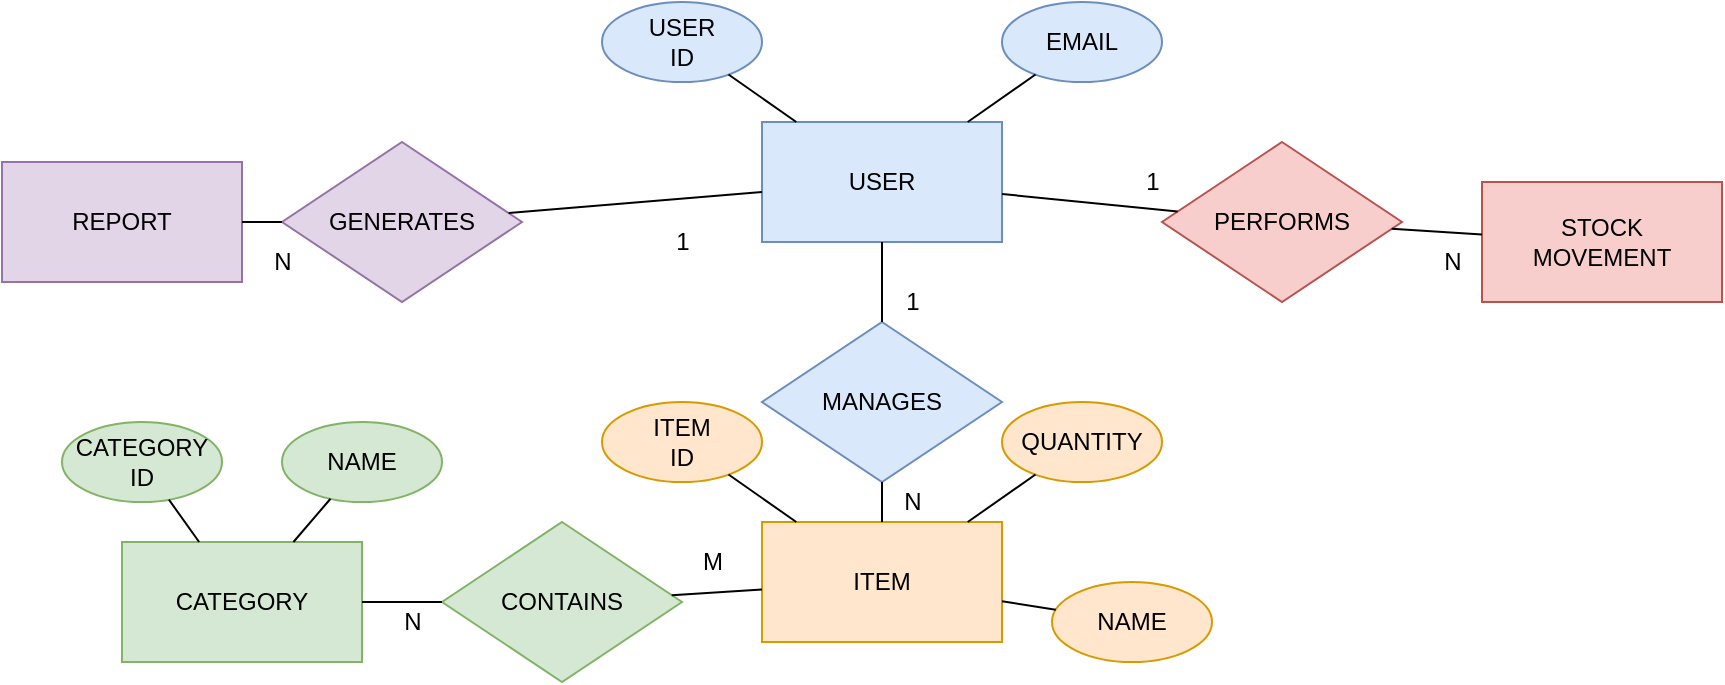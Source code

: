 <mxfile version="26.2.13" pages="2">
  <diagram name="ERD" id="ERD">
    <mxGraphModel dx="1100" dy="580" grid="1" gridSize="10" guides="1" tooltips="1" connect="1" arrows="1" fold="1" page="1" pageScale="1" pageWidth="1169" pageHeight="827" math="0" shadow="0">
      <root>
        <mxCell id="0" />
        <mxCell id="erd_root" parent="0" />
        <mxCell id="erd_user" value="USER" style="whiteSpace=wrap;html=1;fillColor=#dae8fc;strokeColor=#6c8ebf;" parent="erd_root" vertex="1">
          <mxGeometry x="400" y="100" width="120" height="60" as="geometry" />
        </mxCell>
        <mxCell id="erd_category" value="CATEGORY" style="whiteSpace=wrap;html=1;fillColor=#d5e8d4;strokeColor=#82b366;" parent="erd_root" vertex="1">
          <mxGeometry x="80" y="310" width="120" height="60" as="geometry" />
        </mxCell>
        <mxCell id="erd_item" value="ITEM" style="whiteSpace=wrap;html=1;fillColor=#ffe6cc;strokeColor=#d79b00;" parent="erd_root" vertex="1">
          <mxGeometry x="400" y="300" width="120" height="60" as="geometry" />
        </mxCell>
        <mxCell id="erd_stockmovement" value="STOCK&#xa;MOVEMENT" style="whiteSpace=wrap;html=1;fillColor=#f8cecc;strokeColor=#b85450;" parent="erd_root" vertex="1">
          <mxGeometry x="760" y="130" width="120" height="60" as="geometry" />
        </mxCell>
        <mxCell id="erd_report" value="REPORT" style="whiteSpace=wrap;html=1;fillColor=#e1d5e7;strokeColor=#9673a6;" parent="erd_root" vertex="1">
          <mxGeometry x="20" y="120" width="120" height="60" as="geometry" />
        </mxCell>
        <mxCell id="erd_userid" value="USER&#xa;ID" style="ellipse;whiteSpace=wrap;html=1;fillColor=#dae8fc;strokeColor=#6c8ebf;" parent="erd_root" vertex="1">
          <mxGeometry x="320" y="40" width="80" height="40" as="geometry" />
        </mxCell>
        <mxCell id="erd_email" value="EMAIL" style="ellipse;whiteSpace=wrap;html=1;fillColor=#dae8fc;strokeColor=#6c8ebf;" parent="erd_root" vertex="1">
          <mxGeometry x="520" y="40" width="80" height="40" as="geometry" />
        </mxCell>
        <mxCell id="erd_categoryid" value="CATEGORY&#xa;ID" style="ellipse;whiteSpace=wrap;html=1;fillColor=#d5e8d4;strokeColor=#82b366;" parent="erd_root" vertex="1">
          <mxGeometry x="50" y="250" width="80" height="40" as="geometry" />
        </mxCell>
        <mxCell id="erd_categoryname" value="NAME" style="ellipse;whiteSpace=wrap;html=1;fillColor=#d5e8d4;strokeColor=#82b366;" parent="erd_root" vertex="1">
          <mxGeometry x="160" y="250" width="80" height="40" as="geometry" />
        </mxCell>
        <mxCell id="erd_itemid" value="ITEM&#xa;ID" style="ellipse;whiteSpace=wrap;html=1;fillColor=#ffe6cc;strokeColor=#d79b00;" parent="erd_root" vertex="1">
          <mxGeometry x="320" y="240" width="80" height="40" as="geometry" />
        </mxCell>
        <mxCell id="erd_itemname" value="NAME" style="ellipse;whiteSpace=wrap;html=1;fillColor=#ffe6cc;strokeColor=#d79b00;" parent="erd_root" vertex="1">
          <mxGeometry x="545" y="330" width="80" height="40" as="geometry" />
        </mxCell>
        <mxCell id="erd_quantity" value="QUANTITY" style="ellipse;whiteSpace=wrap;html=1;fillColor=#ffe6cc;strokeColor=#d79b00;" parent="erd_root" vertex="1">
          <mxGeometry x="520" y="240" width="80" height="40" as="geometry" />
        </mxCell>
        <mxCell id="erd_manages" value="MANAGES" style="rhombus;whiteSpace=wrap;html=1;fillColor=#dae8fc;strokeColor=#6c8ebf;" parent="erd_root" vertex="1">
          <mxGeometry x="400" y="200" width="120" height="80" as="geometry" />
        </mxCell>
        <mxCell id="erd_contains" value="CONTAINS" style="rhombus;whiteSpace=wrap;html=1;fillColor=#d5e8d4;strokeColor=#82b366;" parent="erd_root" vertex="1">
          <mxGeometry x="240" y="300" width="120" height="80" as="geometry" />
        </mxCell>
        <mxCell id="erd_performs" value="PERFORMS" style="rhombus;whiteSpace=wrap;html=1;fillColor=#f8cecc;strokeColor=#b85450;" parent="erd_root" vertex="1">
          <mxGeometry x="600" y="110" width="120" height="80" as="geometry" />
        </mxCell>
        <mxCell id="erd_generates" value="GENERATES" style="rhombus;whiteSpace=wrap;html=1;fillColor=#e1d5e7;strokeColor=#9673a6;" parent="erd_root" vertex="1">
          <mxGeometry x="160" y="110" width="120" height="80" as="geometry" />
        </mxCell>
        <mxCell id="erd_conn_userid" value="" style="endArrow=none;html=1;rounded=0;" parent="erd_root" source="erd_user" target="erd_userid" edge="1">
          <mxGeometry relative="1" as="geometry" />
        </mxCell>
        <mxCell id="erd_conn_email" value="" style="endArrow=none;html=1;rounded=0;" parent="erd_root" source="erd_user" target="erd_email" edge="1">
          <mxGeometry relative="1" as="geometry" />
        </mxCell>
        <mxCell id="erd_conn_categoryid" value="" style="endArrow=none;html=1;rounded=0;" parent="erd_root" source="erd_category" target="erd_categoryid" edge="1">
          <mxGeometry relative="1" as="geometry" />
        </mxCell>
        <mxCell id="erd_conn_categoryname" value="" style="endArrow=none;html=1;rounded=0;" parent="erd_root" source="erd_category" target="erd_categoryname" edge="1">
          <mxGeometry relative="1" as="geometry" />
        </mxCell>
        <mxCell id="erd_conn_itemid" value="" style="endArrow=none;html=1;rounded=0;" parent="erd_root" source="erd_item" target="erd_itemid" edge="1">
          <mxGeometry relative="1" as="geometry" />
        </mxCell>
        <mxCell id="erd_conn_itemname" value="" style="endArrow=none;html=1;rounded=0;" parent="erd_root" source="erd_item" target="erd_itemname" edge="1">
          <mxGeometry relative="1" as="geometry" />
        </mxCell>
        <mxCell id="erd_conn_quantity" value="" style="endArrow=none;html=1;rounded=0;" parent="erd_root" source="erd_item" target="erd_quantity" edge="1">
          <mxGeometry relative="1" as="geometry" />
        </mxCell>
        <mxCell id="erd_conn_user_manages" value="" style="endArrow=none;html=1;rounded=0;" parent="erd_root" source="erd_user" target="erd_manages" edge="1">
          <mxGeometry relative="1" as="geometry" />
        </mxCell>
        <mxCell id="erd_cardinality_1" value="1" style="text;html=1;align=center;verticalAlign=middle;resizable=0;points=[];autosize=1;" parent="erd_root" vertex="1">
          <mxGeometry x="460" y="180" width="30" height="20" as="geometry" />
        </mxCell>
        <mxCell id="erd_conn_manages_item" value="" style="endArrow=none;html=1;rounded=0;" parent="erd_root" source="erd_manages" target="erd_item" edge="1">
          <mxGeometry relative="1" as="geometry" />
        </mxCell>
        <mxCell id="erd_cardinality_n" value="N" style="text;html=1;align=center;verticalAlign=middle;resizable=0;points=[];autosize=1;" parent="erd_root" vertex="1">
          <mxGeometry x="460" y="280" width="30" height="20" as="geometry" />
        </mxCell>
        <mxCell id="erd_conn_category_contains" value="" style="endArrow=none;html=1;rounded=0;" parent="erd_root" source="erd_category" target="erd_contains" edge="1">
          <mxGeometry relative="1" as="geometry" />
        </mxCell>
        <mxCell id="erd_cardinality_m" value="M" style="text;html=1;align=center;verticalAlign=middle;resizable=0;points=[];autosize=1;" parent="erd_root" vertex="1">
          <mxGeometry x="360" y="310" width="30" height="20" as="geometry" />
        </mxCell>
        <mxCell id="erd_conn_contains_item" value="" style="endArrow=none;html=1;rounded=0;" parent="erd_root" source="erd_contains" target="erd_item" edge="1">
          <mxGeometry relative="1" as="geometry" />
        </mxCell>
        <mxCell id="erd_cardinality_n_2" value="N" style="text;html=1;align=center;verticalAlign=middle;resizable=0;points=[];autosize=1;" parent="erd_root" vertex="1">
          <mxGeometry x="210" y="340" width="30" height="20" as="geometry" />
        </mxCell>
        <mxCell id="erd_conn_user_performs" value="" style="endArrow=none;html=1;rounded=0;" parent="erd_root" source="erd_user" target="erd_performs" edge="1">
          <mxGeometry relative="1" as="geometry" />
        </mxCell>
        <mxCell id="erd_cardinality_1_2" value="1" style="text;html=1;align=center;verticalAlign=middle;resizable=0;points=[];autosize=1;" parent="erd_root" vertex="1">
          <mxGeometry x="580" y="120" width="30" height="20" as="geometry" />
        </mxCell>
        <mxCell id="erd_conn_performs_stockmovement" value="" style="endArrow=none;html=1;rounded=0;" parent="erd_root" source="erd_performs" target="erd_stockmovement" edge="1">
          <mxGeometry relative="1" as="geometry" />
        </mxCell>
        <mxCell id="erd_cardinality_n_3" value="N" style="text;html=1;align=center;verticalAlign=middle;resizable=0;points=[];autosize=1;" parent="erd_root" vertex="1">
          <mxGeometry x="730" y="160" width="30" height="20" as="geometry" />
        </mxCell>
        <mxCell id="erd_conn_user_generates" value="" style="endArrow=none;html=1;rounded=0;" parent="erd_root" source="erd_user" target="erd_generates" edge="1">
          <mxGeometry relative="1" as="geometry" />
        </mxCell>
        <mxCell id="erd_cardinality_1_4" value="1" style="text;html=1;align=center;verticalAlign=middle;resizable=0;points=[];autosize=1;" parent="erd_root" vertex="1">
          <mxGeometry x="345" y="150" width="30" height="20" as="geometry" />
        </mxCell>
        <mxCell id="erd_conn_generates_report" value="" style="endArrow=none;html=1;rounded=0;" parent="erd_root" source="erd_generates" target="erd_report" edge="1">
          <mxGeometry relative="1" as="geometry" />
        </mxCell>
        <mxCell id="erd_cardinality_n_5" value="N" style="text;html=1;align=center;verticalAlign=middle;resizable=0;points=[];autosize=1;" parent="erd_root" vertex="1">
          <mxGeometry x="145" y="160" width="30" height="20" as="geometry" />
        </mxCell>
      </root>
    </mxGraphModel>
  </diagram>
  <diagram name="DFD" id="DFD">
    <mxGraphModel dx="1100" dy="580" grid="1" gridSize="10" guides="1" tooltips="1" connect="1" arrows="1" fold="1" page="1" pageScale="1" pageWidth="1169" pageHeight="827" math="0" shadow="0">
      <root>
        <mxCell id="0" />
        <mxCell id="dfd_root" parent="0" />
        <mxCell id="dfd_user" value="USER" style="whiteSpace=wrap;html=1;" parent="dfd_root" vertex="1">
          <mxGeometry x="100" y="200" width="120" height="60" as="geometry" />
        </mxCell>
        <mxCell id="dfd_auth1" value="1.0&#xa;AUTHENTICATION" style="whiteSpace=wrap;html=1;" parent="dfd_root" vertex="1">
          <mxGeometry x="300" y="100" width="120" height="60" as="geometry" />
        </mxCell>
        <mxCell id="dfd_inventory2" value="2.0&#xa;INVENTORY" style="whiteSpace=wrap;html=1;" parent="dfd_root" vertex="1">
          <mxGeometry x="300" y="215" width="120" height="60" as="geometry" />
        </mxCell>
        <mxCell id="dfd_stockmovement2_1" value="2.1&#xa;STOCK&#xa;MOVEMENT" style="whiteSpace=wrap;html=1;" parent="dfd_root" vertex="1">
          <mxGeometry x="500" y="215" width="120" height="60" as="geometry" />
        </mxCell>
        <mxCell id="dfd_category3" value="3.0&#xa;CATEGORY" style="whiteSpace=wrap;html=1;" parent="dfd_root" vertex="1">
          <mxGeometry x="300" y="350" width="120" height="60" as="geometry" />
        </mxCell>
        <mxCell id="dfd_report4" value="4.0&#xa;REPORT" style="whiteSpace=wrap;html=1;" parent="dfd_root" vertex="1">
          <mxGeometry x="300" y="460" width="120" height="60" as="geometry" />
        </mxCell>
        <mxCell id="dfd_d1" value="D1 USER" style="html=1;dashed=0;whiteSpace=wrap;shape=mxgraph.dfd.dataStore" parent="dfd_root" vertex="1">
          <mxGeometry x="740" y="115" width="100" height="30" as="geometry" />
        </mxCell>
        <mxCell id="dfd_d2" value="D2 INVENTORY" style="html=1;dashed=0;whiteSpace=wrap;shape=mxgraph.dfd.dataStore" parent="dfd_root" vertex="1">
          <mxGeometry x="740" y="384" width="100" height="30" as="geometry" />
        </mxCell>
        <mxCell id="dfd_flow_auth" value="Login&#xa;Credentials" style="endArrow=classic;html=1;rounded=0;" parent="dfd_root" source="dfd_user" target="dfd_auth1" edge="1">
          <mxGeometry relative="1" as="geometry" />
        </mxCell>
        <mxCell id="dfd_flow_auth_d1" value="User&#xa;Data" style="endArrow=classic;html=1;rounded=0;" parent="dfd_root" source="dfd_auth1" target="dfd_d1" edge="1">
          <mxGeometry relative="1" as="geometry" />
        </mxCell>
        <mxCell id="dfd_flow_inventory" value="Item&#xa;Details" style="endArrow=classic;html=1;rounded=0;" parent="dfd_root" source="dfd_user" target="dfd_inventory2" edge="1">
          <mxGeometry relative="1" as="geometry" />
        </mxCell>
        <mxCell id="dfd_flow_inventory_d2" value="Inventory&#xa;Data" style="endArrow=classic;html=1;rounded=0;" parent="dfd_root" source="dfd_inventory2" target="dfd_d2" edge="1">
          <mxGeometry relative="1" as="geometry" />
        </mxCell>
        <mxCell id="dfd_flow_inventory_stock" value="Stock&#xa;Changes" style="endArrow=classic;html=1;rounded=0;" parent="dfd_root" source="dfd_inventory2" target="dfd_stockmovement2_1" edge="1">
          <mxGeometry relative="1" as="geometry" />
        </mxCell>
        <mxCell id="dfd_flow_stock_d2" value="Updated&#xa;Inventory" style="endArrow=classic;html=1;rounded=0;" parent="dfd_root" source="dfd_stockmovement2_1" target="dfd_d2" edge="1">
          <mxGeometry relative="1" as="geometry" />
        </mxCell>
        <mxCell id="dfd_flow_category" value="Category&#xa;Details" style="endArrow=classic;html=1;rounded=0;" parent="dfd_root" source="dfd_user" target="dfd_category3" edge="1">
          <mxGeometry relative="1" as="geometry" />
        </mxCell>
        <mxCell id="dfd_flow_category_d2" value="Category&#xa;Data" style="endArrow=classic;html=1;rounded=0;" parent="dfd_root" source="dfd_category3" target="dfd_d2" edge="1">
          <mxGeometry relative="1" as="geometry" />
        </mxCell>
        <mxCell id="dfd_flow_report" value="Report&#xa;Parameters" style="endArrow=classic;html=1;rounded=0;" parent="dfd_root" source="dfd_user" target="dfd_report4" edge="1">
          <mxGeometry relative="1" as="geometry" />
        </mxCell>
        <mxCell id="dfd_flow_report_d2" value="Report&#xa;Data" style="endArrow=classic;html=1;rounded=0;" parent="dfd_root" source="dfd_report4" target="dfd_d2" edge="1">
          <mxGeometry relative="1" as="geometry">
            <Array as="points">
              <mxPoint x="730" y="470" />
            </Array>
          </mxGeometry>
        </mxCell>
        <mxCell id="dfd_flow_d1_auth" value="User&#xa;Info" style="endArrow=classic;html=1;rounded=0;" parent="dfd_root" source="dfd_d1" target="dfd_auth1" edge="1">
          <mxGeometry relative="1" as="geometry" />
        </mxCell>
        <mxCell id="dfd_flow_d2_inventory" value="Search&#xa;Results" style="endArrow=classic;html=1;rounded=0;" parent="dfd_root" source="dfd_d2" target="dfd_inventory2" edge="1">
          <mxGeometry x="0.241" relative="1" as="geometry">
            <Array as="points">
              <mxPoint x="520" y="350" />
            </Array>
            <mxPoint as="offset" />
          </mxGeometry>
        </mxCell>
        <mxCell id="dfd_flow_d2_category" value="Category&#xa;List" style="endArrow=classic;html=1;rounded=0;" parent="dfd_root" source="dfd_d2" target="dfd_category3" edge="1">
          <mxGeometry relative="1" as="geometry" />
        </mxCell>
        <mxCell id="dfd_flow_d2_report" value="Report&#xa;Data" style="endArrow=classic;html=1;rounded=0;" parent="dfd_root" source="dfd_d2" target="dfd_report4" edge="1">
          <mxGeometry relative="1" as="geometry" />
        </mxCell>
      </root>
    </mxGraphModel>
  </diagram>
</mxfile>
